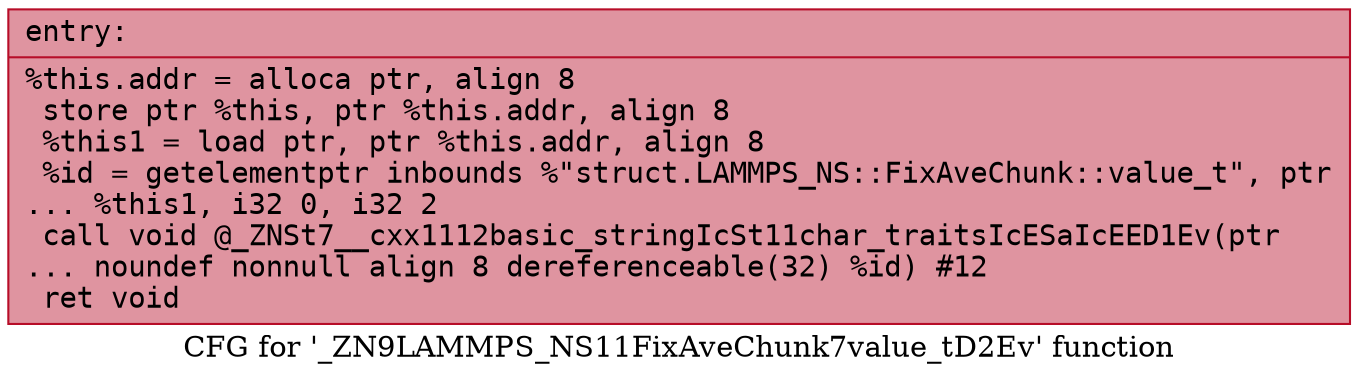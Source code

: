 digraph "CFG for '_ZN9LAMMPS_NS11FixAveChunk7value_tD2Ev' function" {
	label="CFG for '_ZN9LAMMPS_NS11FixAveChunk7value_tD2Ev' function";

	Node0x56128942bfa0 [shape=record,color="#b70d28ff", style=filled, fillcolor="#b70d2870" fontname="Courier",label="{entry:\l|  %this.addr = alloca ptr, align 8\l  store ptr %this, ptr %this.addr, align 8\l  %this1 = load ptr, ptr %this.addr, align 8\l  %id = getelementptr inbounds %\"struct.LAMMPS_NS::FixAveChunk::value_t\", ptr\l... %this1, i32 0, i32 2\l  call void @_ZNSt7__cxx1112basic_stringIcSt11char_traitsIcESaIcEED1Ev(ptr\l... noundef nonnull align 8 dereferenceable(32) %id) #12\l  ret void\l}"];
}
